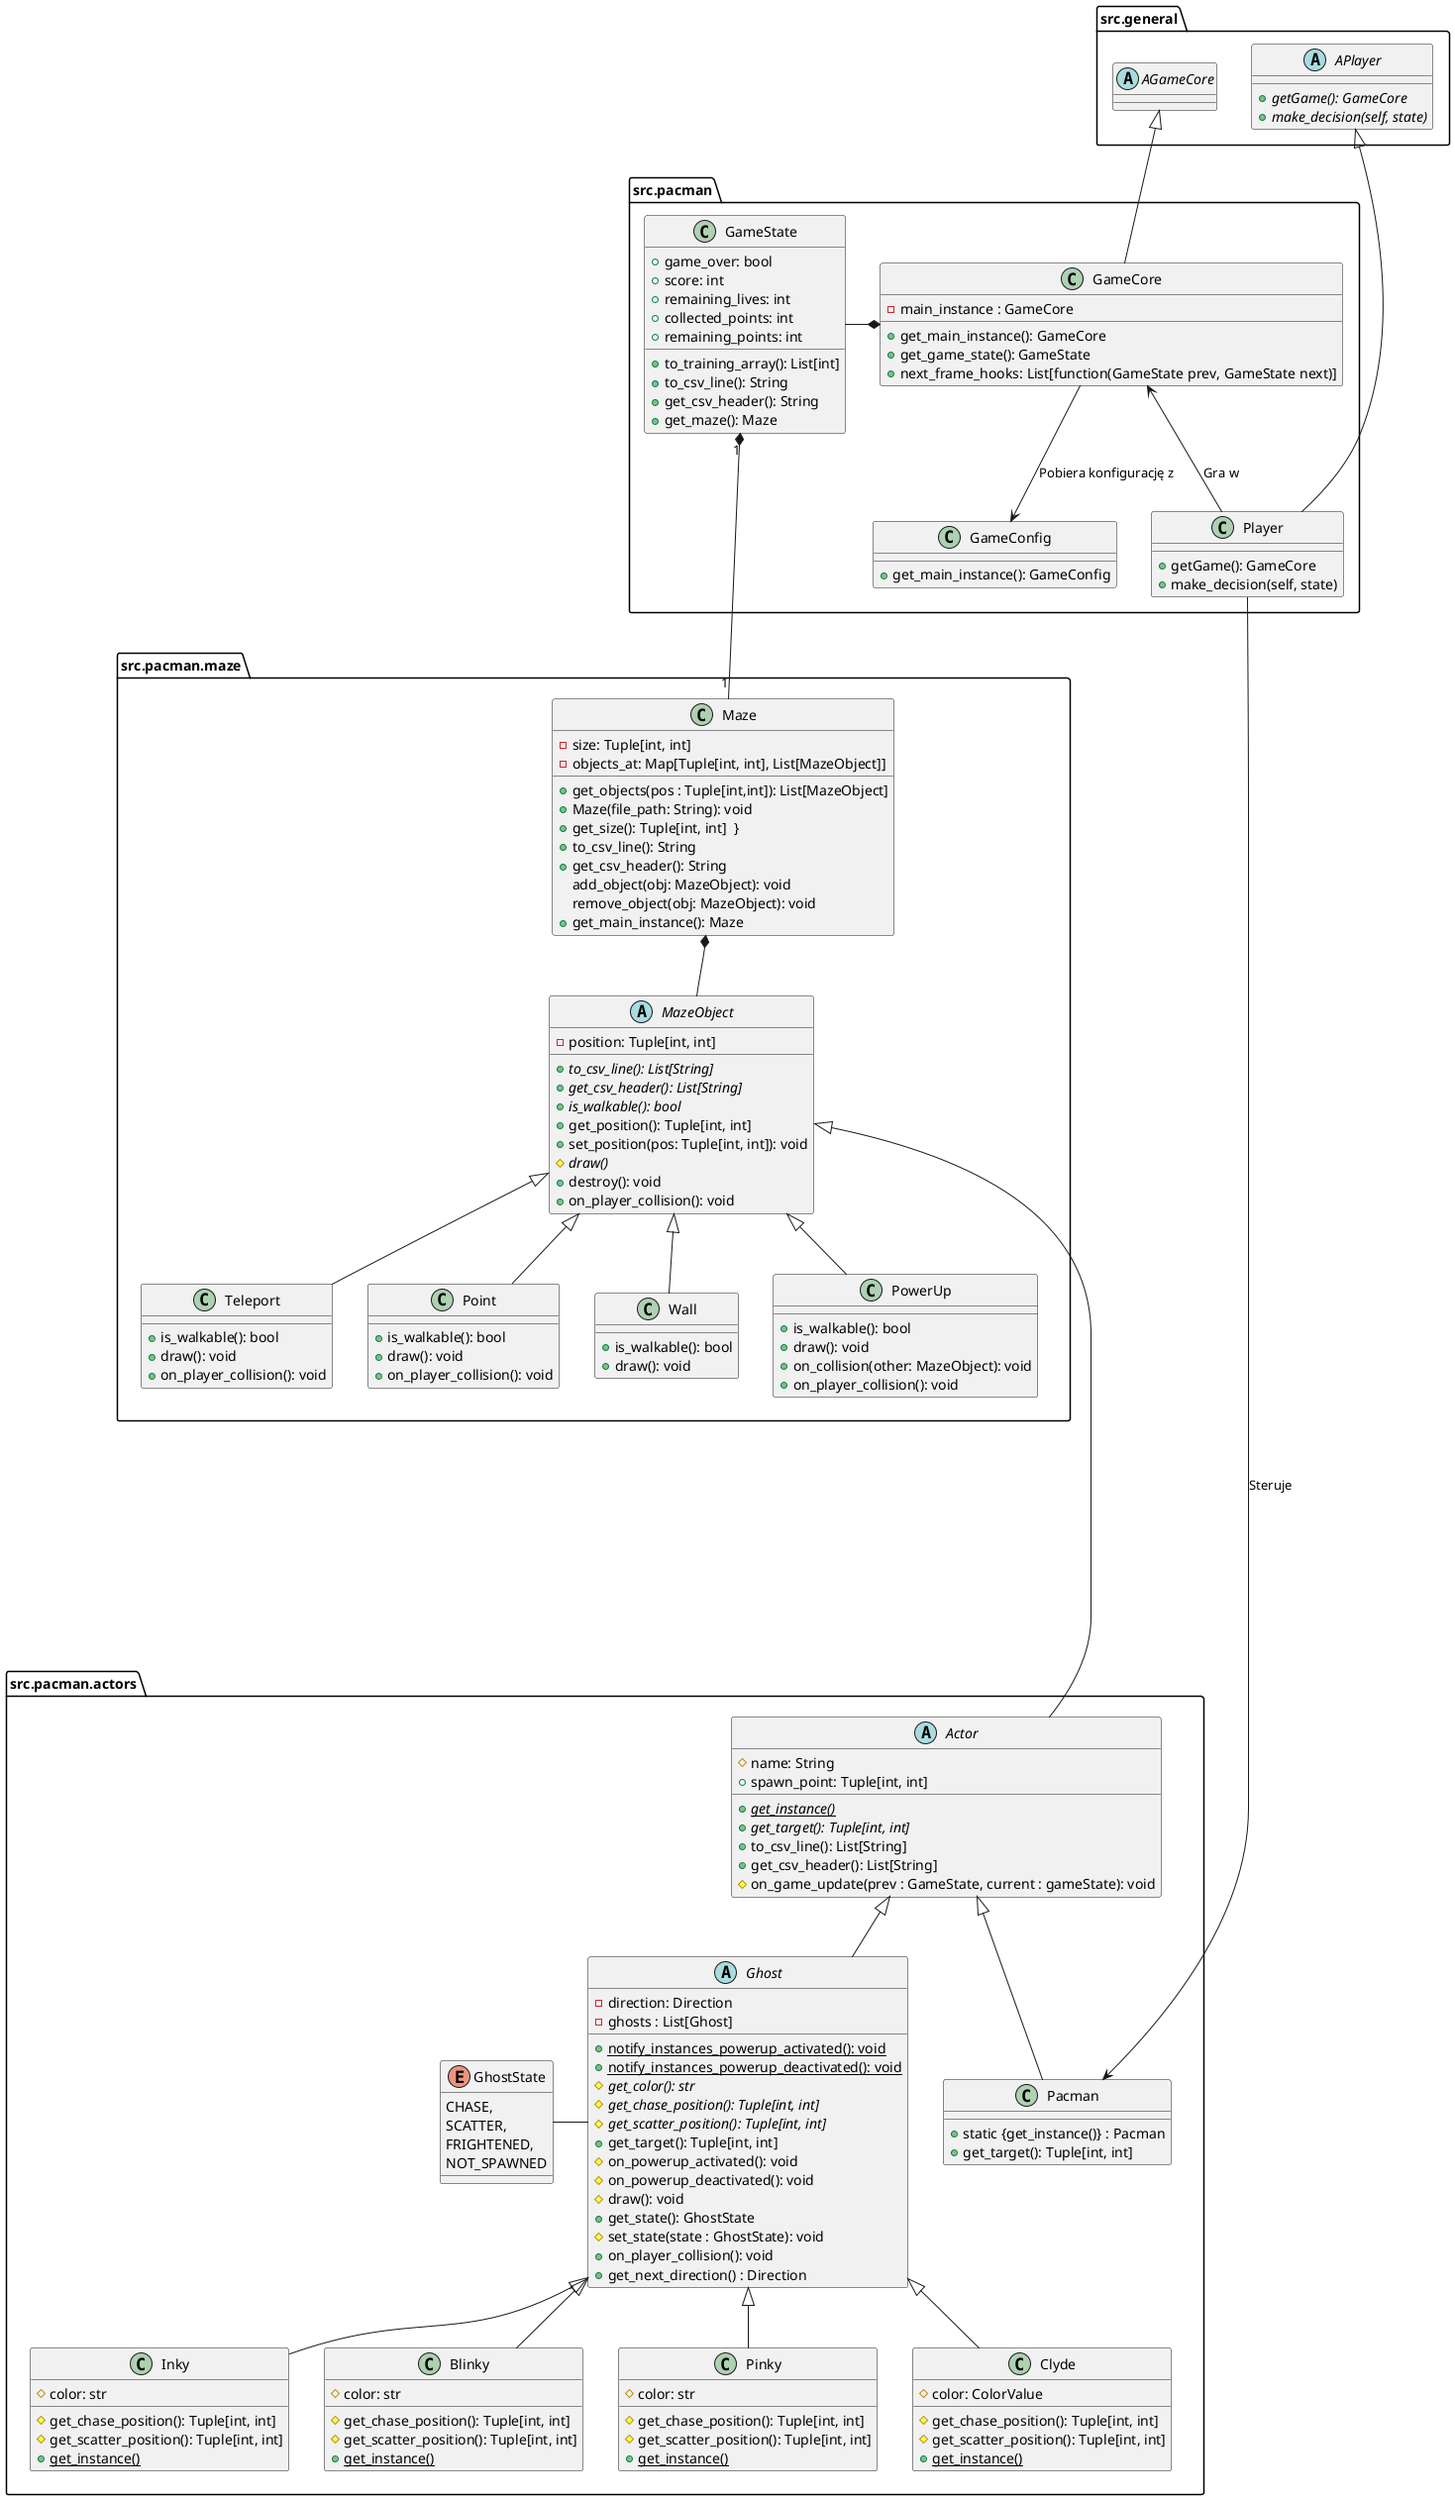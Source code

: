 @startuml
package "src.pacman.actors" as pactors {
  class "Actor" as A
}

package "src.general" as pgeneral { 
  abstract class "AGameCore" as AGC 
  {
  }

  abstract class "APlayer" as P {
    + {abstract} getGame(): GameCore
    + {abstract} make_decision(self, state)
  }
}




package "src.pacman" as ppacman{
  class "GameCore" as GC extends pgeneral.AGC {
    - main_instance : GameCore
    + get_main_instance(): GameCore
    + get_game_state(): GameState
    + next_frame_hooks: List[function(GameState prev, GameState next)]
  }

  class "GameState" as GS {
    + game_over: bool
    + score: int
    + remaining_lives: int
    + collected_points: int
    + remaining_points: int
    + to_training_array(): List[int]
    + to_csv_line(): String
    + get_csv_header(): String
    + get_maze(): Maze
  }

  class "Player" extends pgeneral.P {
    + getGame(): GameCore
    + make_decision(self, state)
  }

  class "GameConfig" as GConf {
    + get_main_instance(): GameConfig
  }

  GC *- GS
  GC <-- Player : "Gra w"
  GC --> GConf : "Pobiera konfigurację z"  
}


package "src.pacman.maze" as pmaze {

  abstract class "MazeObject" as MO {
    + {abstract} to_csv_line(): List[String]
    + {abstract} get_csv_header(): List[String]
    + {abstract} is_walkable(): bool
    - position: Tuple[int, int]
    + get_position(): Tuple[int, int]
    + set_position(pos: Tuple[int, int]): void
    # {abstract} draw()
    + destroy(): void
    + on_player_collision(): void
  }

  class "Point" as P extends MO {
    + is_walkable(): bool
    + draw(): void
    + on_player_collision(): void
  }
  class "Wall" as W extends MO {
    + is_walkable(): bool
    + draw(): void
  }

  class "PowerUp" as PU extends MO {
    + is_walkable(): bool
    + draw(): void
    + on_collision(other: MazeObject): void
    + on_player_collision(): void
  }

  class "Teleport" as T extends MO {
    + is_walkable(): bool
    + draw(): void
    + on_player_collision(): void
  }

  class "Maze" as MA {
    - size: Tuple[int, int]
    - objects_at: Map[Tuple[int, int], List[MazeObject]]
    + get_objects(pos : Tuple[int,int]): List[MazeObject]
    + Maze(file_path: String): void
    + get_size(): Tuple[int, int]  }
    + to_csv_line(): String
    + get_csv_header(): String
      add_object(obj: MazeObject): void
      remove_object(obj: MazeObject): void
    + get_main_instance(): Maze
  }
  MA *-- MO
}

package "src.pacman.actors" as pactors {
  enum GhostState {
    CHASE,
    SCATTER,
    FRIGHTENED,
    NOT_SPAWNED
  }

  abstract class "Actor" as A extends pmaze.MO {
    # name: String
    + spawn_point: Tuple[int, int]
    + {abstract} {static} get_instance()
    + {abstract} get_target(): Tuple[int, int]
    + to_csv_line(): List[String]
    + get_csv_header(): List[String]
    # on_game_update(prev : GameState, current : gameState): void
  }

  class "Pacman" as AP extends A {
    + static {get_instance()} : Pacman
    + get_target(): Tuple[int, int]
  }

  abstract class "Ghost" as AG extends A {
    + {static} notify_instances_powerup_activated(): void
    + {static} notify_instances_powerup_deactivated(): void
    - direction: Direction
    # {abstract} get_color(): str
    # {abstract} get_chase_position(): Tuple[int, int]
    # {abstract} get_scatter_position(): Tuple[int, int]
    - ghosts : List[Ghost]
    + get_target(): Tuple[int, int]
    # on_powerup_activated(): void
    # on_powerup_deactivated(): void
    # draw(): void
    + get_state(): GhostState
    # set_state(state : GhostState): void
    + on_player_collision(): void
    + get_next_direction() : Direction
    
  }
  class "Inky" as AI extends AG {
    # color: str
    # get_chase_position(): Tuple[int, int]
    # get_scatter_position(): Tuple[int, int]
    + {static} get_instance()
  }
  class "Blinky" as AB extends AG {
    # color: str
    # get_chase_position(): Tuple[int, int]
    # get_scatter_position(): Tuple[int, int]
    + {static} get_instance()
  }
  class "Pinky" as APi extends AG {
    # color: str
    # get_chase_position(): Tuple[int, int]
    # get_scatter_position(): Tuple[int, int]
    + {static} get_instance()
  }
  class "Clyde" as AC extends AG {
    # color: ColorValue
    # get_chase_position(): Tuple[int, int]
    # get_scatter_position(): Tuple[int, int]
    + {static} get_instance()
  }

  GhostState - AG

}

ppacman.GS "1" *--- "1" pmaze.MA
pmaze --[hidden]----- pactors 
ppacman.Player --> pactors.AP : "Steruje"
@enduml